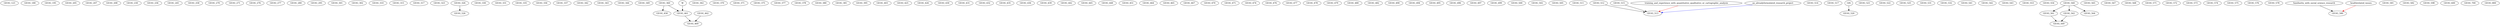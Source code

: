 digraph G {
    GEOG_123;
    GEOG_180;
    GEOG_195;
    GEOG_205;
    GEOG_207;
    GEOG_208;
    GEOG_230;
    GEOG_236;
    GEOG_245;
    GEOG_258;
    GEOG_270;
    GEOG_271;
    GEOG_276;
    GEOG_277;
    GEOG_280;
    GEOG_295;
    GEOG_301;
    GEOG_302;
    GEOG_310;
    GEOG_315;
    GEOG_317;
    GEOG_323;
    GEOG_326;
    GEOG_330;
    GEOG_331;
    GEOG_335;
    GEOG_336;
    GEOG_337;
    GEOG_342;
    GEOG_343;
    GEOG_344;
    GEOG_349;
    GEOG_360;
    GEOG_362;
    GEOG_370;
    GEOG_371;
    GEOG_375;
    GEOG_377;
    GEOG_378;
    GEOG_380;
    GEOG_381;
    GEOG_395;
    GEOG_403;
    GEOG_425;
    GEOG_426;
    GEOG_430;
    GEOG_431;
    GEOG_432;
    GEOG_435;
    GEOG_436;
    GEOG_439;
    GEOG_442;
    GEOG_445;
    GEOG_448;
    GEOG_451;
    edge [color=black];
    GEOG_360 -> GEOG_458;
    edge [color=black];
    GEOG_360 -> GEOG_461;
    W -> GEOG_461;
    GEOG_462;
    GEOG_464;
    GEOG_465;
    GEOG_467;
    edge [color=black];
    GEOG_461 -> GEOG_469;
    GEOG_462 -> GEOG_469;
    GEOG_470;
    GEOG_471;
    GEOG_474;
    GEOG_476;
    GEOG_477;
    GEOG_478;
    GEOG_479;
    GEOG_480;
    GEOG_482;
    GEOG_490;
    GEOG_494;
    GEOG_495;
    GEOG_496;
    GEOG_497;
    GEOG_499;
    GEOG_500;
    GEOG_502;
    GEOG_505;
    GEOG_511;
    edge [color=black];
    GEOG_512 -> GEOG_513;
    GEOG_515 -> GEOG_513;
    edge [color=red];
    training_and_experience_with_quantitative_qualitative_or_cartographic_analysis -> GEOG_513;
    edge [color=blue];
    an_alreadyformulated_research_project -> GEOG_513;
    GEOG_514;
    GEOG_517;
    edge [color=black];
    GIS -> GEOG_520;
    GEOG_521;
    GEOG_522;
    GEOG_525;
    edge [color=black];
    GEOG_326 -> GEOG_526;
    GEOG_531;
    GEOG_532;
    GEOG_541;
    GEOG_542;
    GEOG_543;
    GEOG_553;
    GEOG_554;
    GEOG_560;
    edge [color=black];
    GEOG_560 -> GEOG_561;
    edge [color=black];
    GEOG_560 -> GEOG_562;
    edge [color=black];
    GEOG_560 -> GEOG_564;
    GEOG_565;
    GEOG_567;
    GEOG_568;
    edge [color=black];
    GEOG_561 -> GEOG_569;
    GEOG_562 -> GEOG_569;
    GEOG_571;
    GEOG_572;
    GEOG_573;
    GEOG_574;
    GEOG_575;
    GEOG_576;
    GEOG_578;
    edge [color=black];
    familiarity_with_social_science_research -> GEOG_580;
    edge [color=red];
    healthrelated_issues -> GEOG_580;
    GEOG_581;
    GEOG_582;
    GEOG_598;
    GEOG_600;
    GEOG_700;
    GEOG_800;
}
